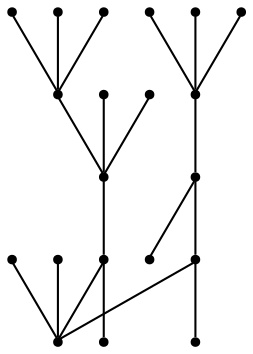 graph {
  node [shape=point,comment="{\"directed\":false,\"doi\":\"10.1007/978-3-030-68766-3_20\",\"figure\":\"8 (1)\"}"]

  v0 [pos="369.3004901717172,289.9884771468411"]
  v1 [pos="335.9618458337188,289.9884771468411"]
  v2 [pos="402.6391345097156,289.9884771468411"]
  v3 [pos="435.9777788477139,289.9884771468411"]
  v4 [pos="469.3164231857123,289.9884771468411"]
  v5 [pos="435.9777788477139,256.6502413959467"]
  v6 [pos="435.9777788477139,323.32670892350814"]
  v7 [pos="402.6391345097156,256.6502413959467"]
  v8 [pos="402.6391345097155,323.32670892350814"]
  v9 [pos="369.3004901717172,323.32670892350814"]
  v10 [pos="335.9618458337188,256.6502413959467"]
  v11 [pos="335.9618458337188,323.32670892350814"]
  v12 [pos="302.6232014957204,289.9884771468411"]
  v13 [pos="302.6232014957204,323.32670892350814"]
  v14 [pos="269.284557157722,289.9884771468411"]
  v15 [pos="269.284557157722,323.32670892350814"]
  v16 [pos="235.94592076827587,323.32670892350814"]
  v17 [pos="235.94592076827587,289.9884771468411"]
  v18 [pos="235.94592076827587,256.6502413959467"]
  v19 [pos="202.6072764302775,289.9884771468411"]

  v0 -- v1 [id="-1",pos="369.3004901717172,289.9884771468411 335.9618458337188,289.9884771468411 335.9618458337188,289.9884771468411 335.9618458337188,289.9884771468411"]
  v19 -- v17 [id="-2",pos="202.6072764302775,289.9884771468411 235.94592076827587,289.9884771468411 235.94592076827587,289.9884771468411 235.94592076827587,289.9884771468411"]
  v17 -- v14 [id="-3",pos="235.94592076827587,289.9884771468411 269.284557157722,289.9884771468411 269.284557157722,289.9884771468411 269.284557157722,289.9884771468411"]
  v14 -- v12 [id="-4",pos="269.284557157722,289.9884771468411 302.6232014957204,289.9884771468411 302.6232014957204,289.9884771468411 302.6232014957204,289.9884771468411"]
  v18 -- v17 [id="-8",pos="235.94592076827587,256.6502413959467 235.94592076827587,289.9884771468411 235.94592076827587,289.9884771468411 235.94592076827587,289.9884771468411"]
  v16 -- v17 [id="-9",pos="235.94592076827587,323.32670892350814 235.94592076827587,289.9884771468411 235.94592076827587,289.9884771468411 235.94592076827587,289.9884771468411"]
  v14 -- v15 [id="-11",pos="269.284557157722,289.9884771468411 269.284557157722,323.32670892350814 269.284557157722,323.32670892350814 269.284557157722,323.32670892350814"]
  v12 -- v1 [id="-13",pos="302.6232014957204,289.9884771468411 335.9618458337188,289.9884771468411 335.9618458337188,289.9884771468411 335.9618458337188,289.9884771468411"]
  v12 -- v13 [id="-14",pos="302.6232014957204,289.9884771468411 302.6232014957204,323.32670892350814 302.6232014957204,323.32670892350814 302.6232014957204,323.32670892350814"]
  v11 -- v1 [id="-15",pos="335.9618458337188,323.32670892350814 335.9618458337188,289.9884771468411 335.9618458337188,289.9884771468411 335.9618458337188,289.9884771468411"]
  v10 -- v1 [id="-16",pos="335.9618458337188,256.6502413959467 335.9618458337188,289.9884771468411 335.9618458337188,289.9884771468411 335.9618458337188,289.9884771468411"]
  v0 -- v9 [id="-17",pos="369.3004901717172,289.9884771468411 369.3004901717172,323.32670892350814 369.3004901717172,323.32670892350814 369.3004901717172,323.32670892350814"]
  v8 -- v2 [id="-18",pos="402.6391345097155,323.32670892350814 402.6391345097156,289.9884771468411 402.6391345097156,289.9884771468411 402.6391345097156,289.9884771468411"]
  v7 -- v2 [id="-19",pos="402.6391345097156,256.6502413959467 402.6391345097156,289.9884771468411 402.6391345097156,289.9884771468411 402.6391345097156,289.9884771468411"]
  v6 -- v3 [id="-21",pos="435.9777788477139,323.32670892350814 435.9777788477139,289.9884771468411 435.9777788477139,289.9884771468411 435.9777788477139,289.9884771468411"]
  v5 -- v3 [id="-22",pos="435.9777788477139,256.6502413959467 435.9777788477139,289.9884771468411 435.9777788477139,289.9884771468411 435.9777788477139,289.9884771468411"]
  v4 -- v3 [id="-24",pos="469.3164231857123,289.9884771468411 435.9777788477139,289.9884771468411 435.9777788477139,289.9884771468411 435.9777788477139,289.9884771468411"]
  v3 -- v2 [id="-25",pos="435.9777788477139,289.9884771468411 402.6391345097156,289.9884771468411 402.6391345097156,289.9884771468411 402.6391345097156,289.9884771468411"]
  v2 -- v0 [id="-26",pos="402.6391345097156,289.9884771468411 369.3004901717172,289.9884771468411 369.3004901717172,289.9884771468411 369.3004901717172,289.9884771468411"]
}